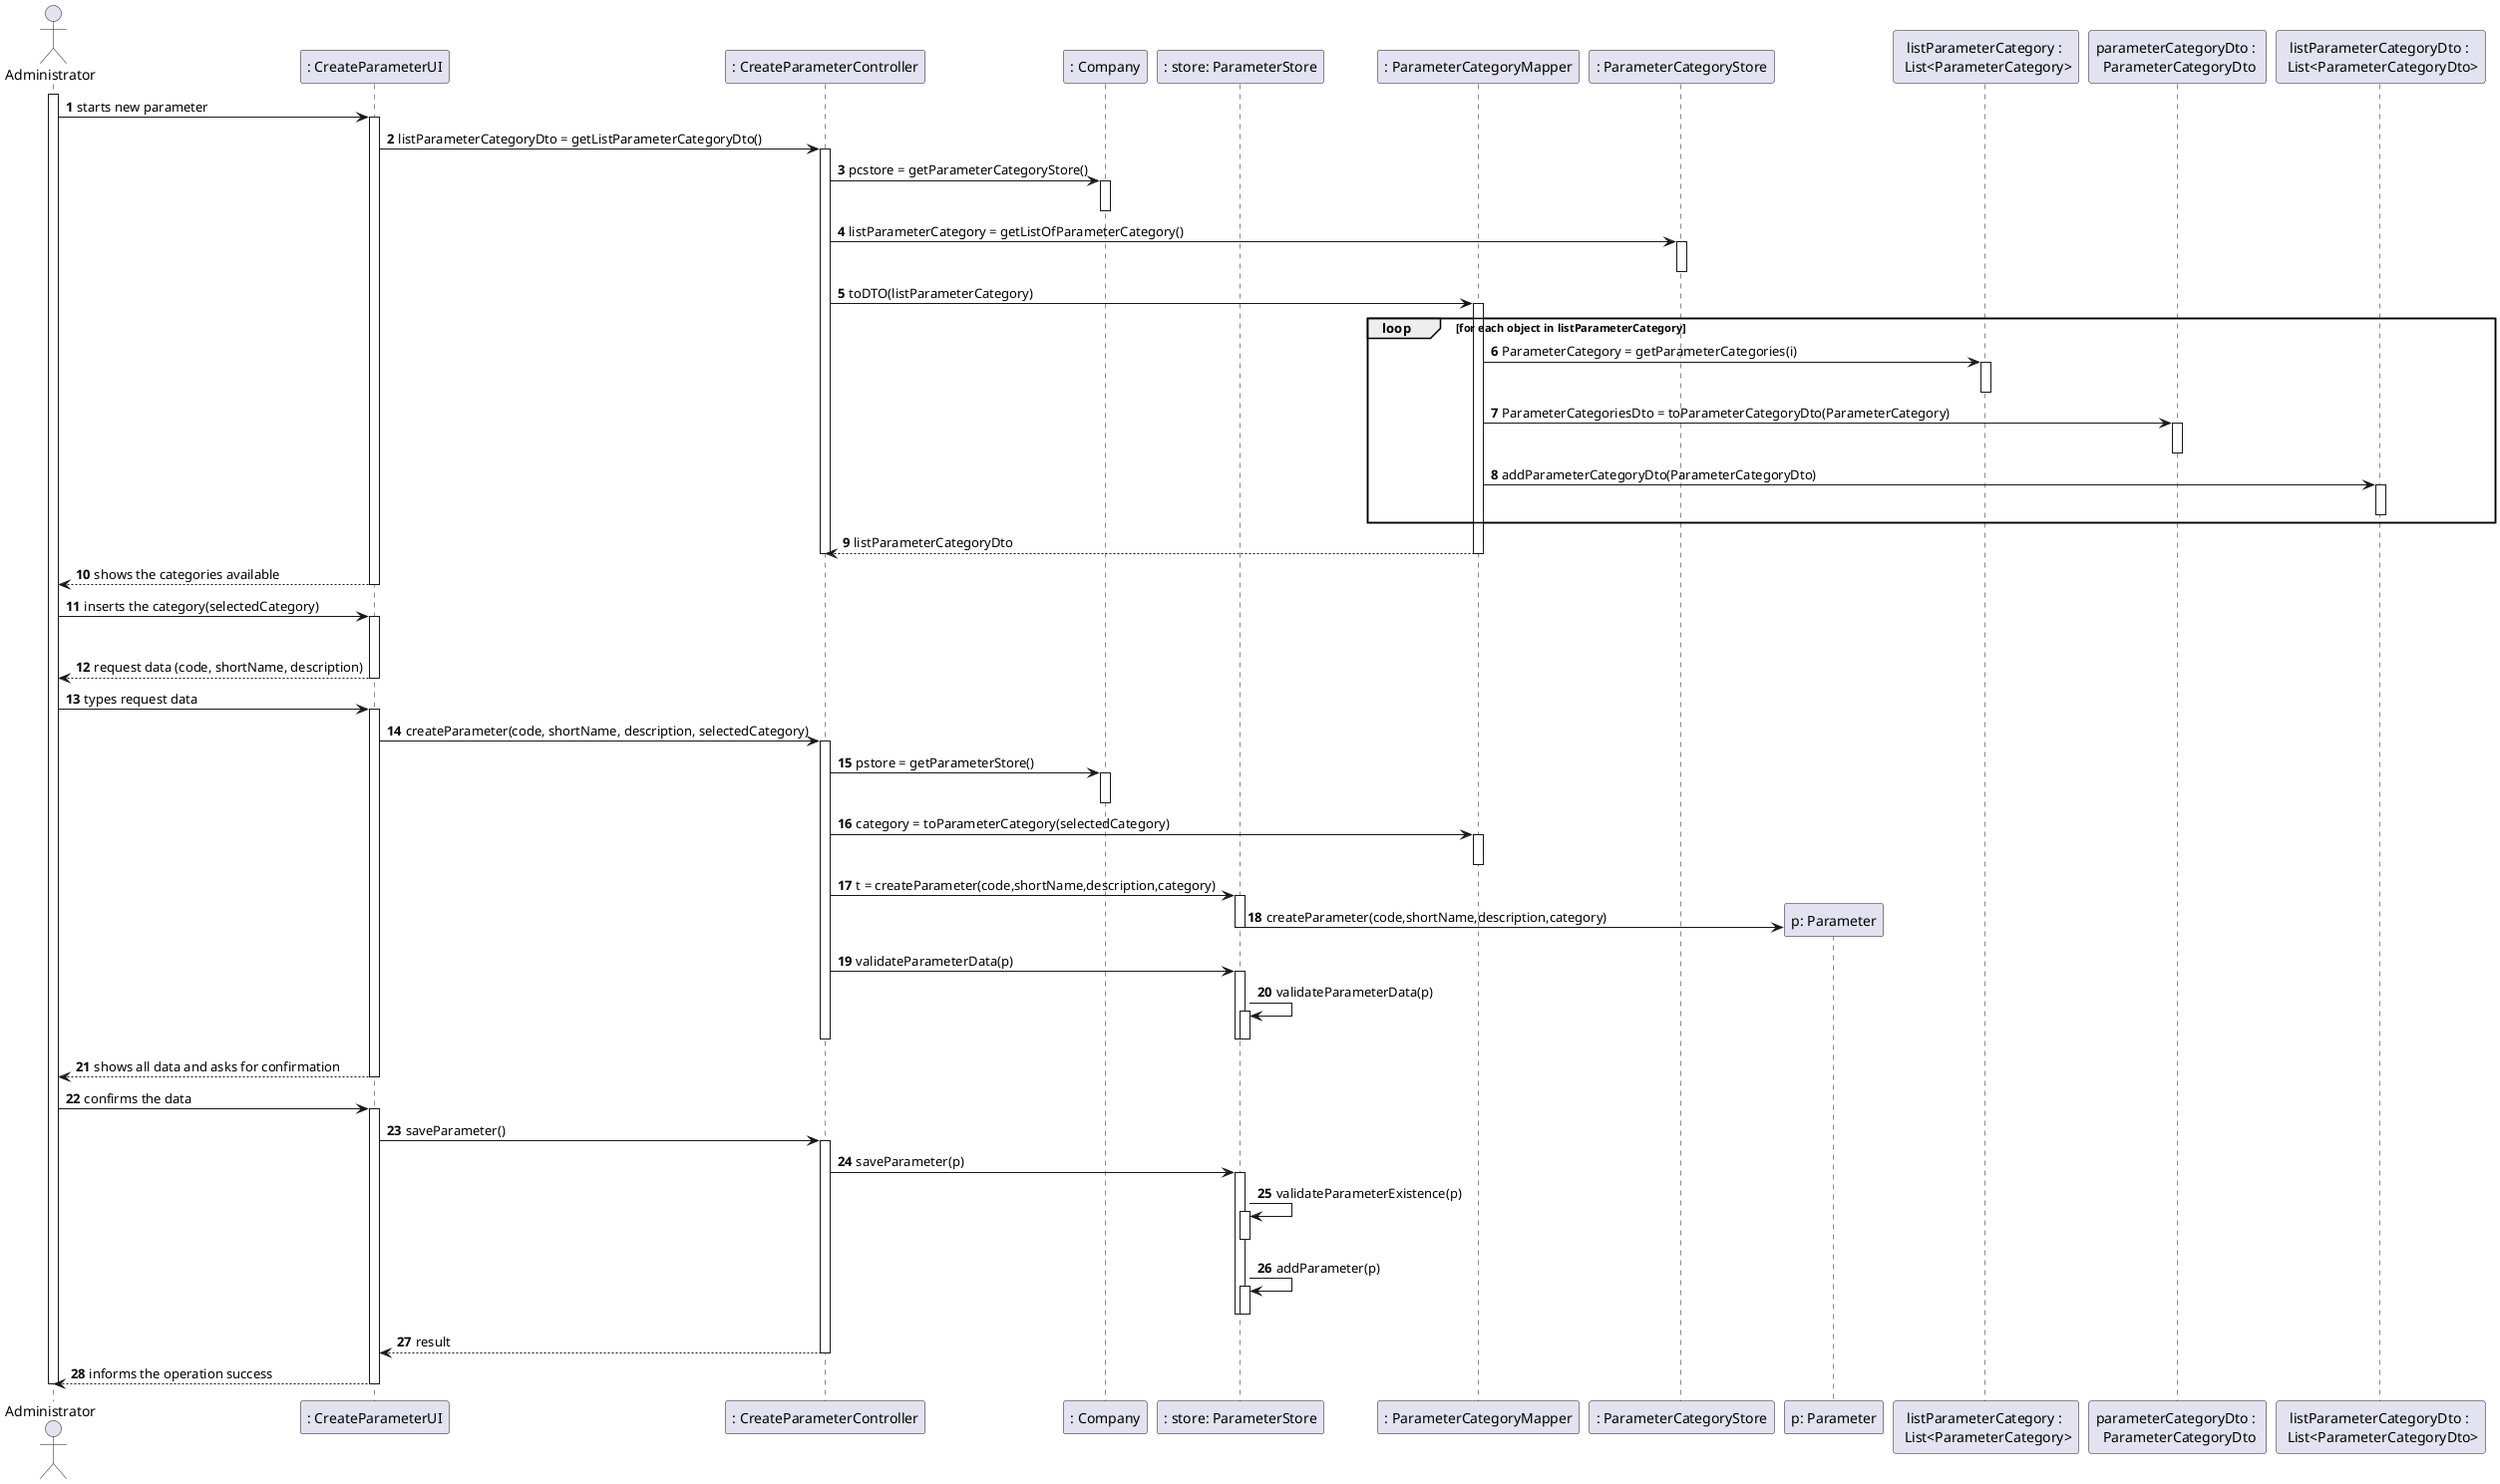 @startuml
'https://plantuml.com/sequence-diagram

autonumber

actor "Administrator" as ADM

participant ": CreateParameterUI" as UI
participant ": CreateParameterController" as CTRL
participant ": Company" as COMP
participant ": store: ParameterStore" as STORE
participant ": ParameterCategoryMapper" as MAPPER
participant ": ParameterCategoryStore" as PCSTORE
participant "p: Parameter" as PRMT
participant "listParameterCategory : \n List<ParameterCategory>" as LISTPC
participant "parameterCategoryDto : \n ParameterCategoryDto" as PCDTO
participant "listParameterCategoryDto : \n List<ParameterCategoryDto>" as LISTPCDTO



activate ADM
ADM -> UI: starts new parameter
activate UI
UI -> CTRL : listParameterCategoryDto = getListParameterCategoryDto()
activate CTRL
CTRL -> COMP : pcstore = getParameterCategoryStore()
activate COMP
deactivate COMP
CTRL -> PCSTORE : listParameterCategory = getListOfParameterCategory()
activate PCSTORE
deactivate PCSTORE
CTRL -> MAPPER : toDTO(listParameterCategory)
activate MAPPER
loop for each object in listParameterCategory
MAPPER -> LISTPC : ParameterCategory = getParameterCategories(i)
activate LISTPC
deactivate LISTPC
MAPPER-> PCDTO : ParameterCategoriesDto = toParameterCategoryDto(ParameterCategory)
activate PCDTO
deactivate PCDTO
MAPPER-> LISTPCDTO : addParameterCategoryDto(ParameterCategoryDto)
activate LISTPCDTO
deactivate LISTPCDTO
end
MAPPER --> CTRL : listParameterCategoryDto
deactivate MAPPER
deactivate CTRL
UI --> ADM : shows the categories available
deactivate UI



ADM -> UI: inserts the category(selectedCategory)
activate UI
deactivate CTRL
UI--> ADM : request data (code, shortName, description)
deactivate UI


ADM -> UI : types request data
activate UI
UI -> CTRL : createParameter(code, shortName, description, selectedCategory)
activate CTRL
CTRL -> COMP : pstore = getParameterStore()
activate COMP
deactivate COMP
CTRL -> MAPPER : category = toParameterCategory(selectedCategory)
activate MAPPER
deactivate MAPPER
CTRL -> STORE : t = createParameter(code,shortName,description,category)
activate STORE
STORE -> PRMT** : createParameter(code,shortName,description,category)
deactivate STORE
CTRL -> STORE : validateParameterData(p)
activate STORE
STORE -> STORE : validateParameterData(p)
activate STORE
deactivate STORE
deactivate STORE


deactivate CTRL
deactivate STORE
UI --> ADM : shows all data and asks for confirmation
deactivate UI



ADM -> UI: confirms the data
activate UI
UI -> CTRL : saveParameter()
activate CTRL
CTRL -> STORE : saveParameter(p)
activate STORE
STORE -> STORE : validateParameterExistence(p)
activate STORE
deactivate STORE
STORE ->STORE : addParameter(p)
activate STORE
deactivate STORE
deactivate STORE
deactivate STORE
CTRL --> UI : result
deactivate CTRL
UI --> ADM : informs the operation success
deactivate UI
deactivate ADM

@enduml